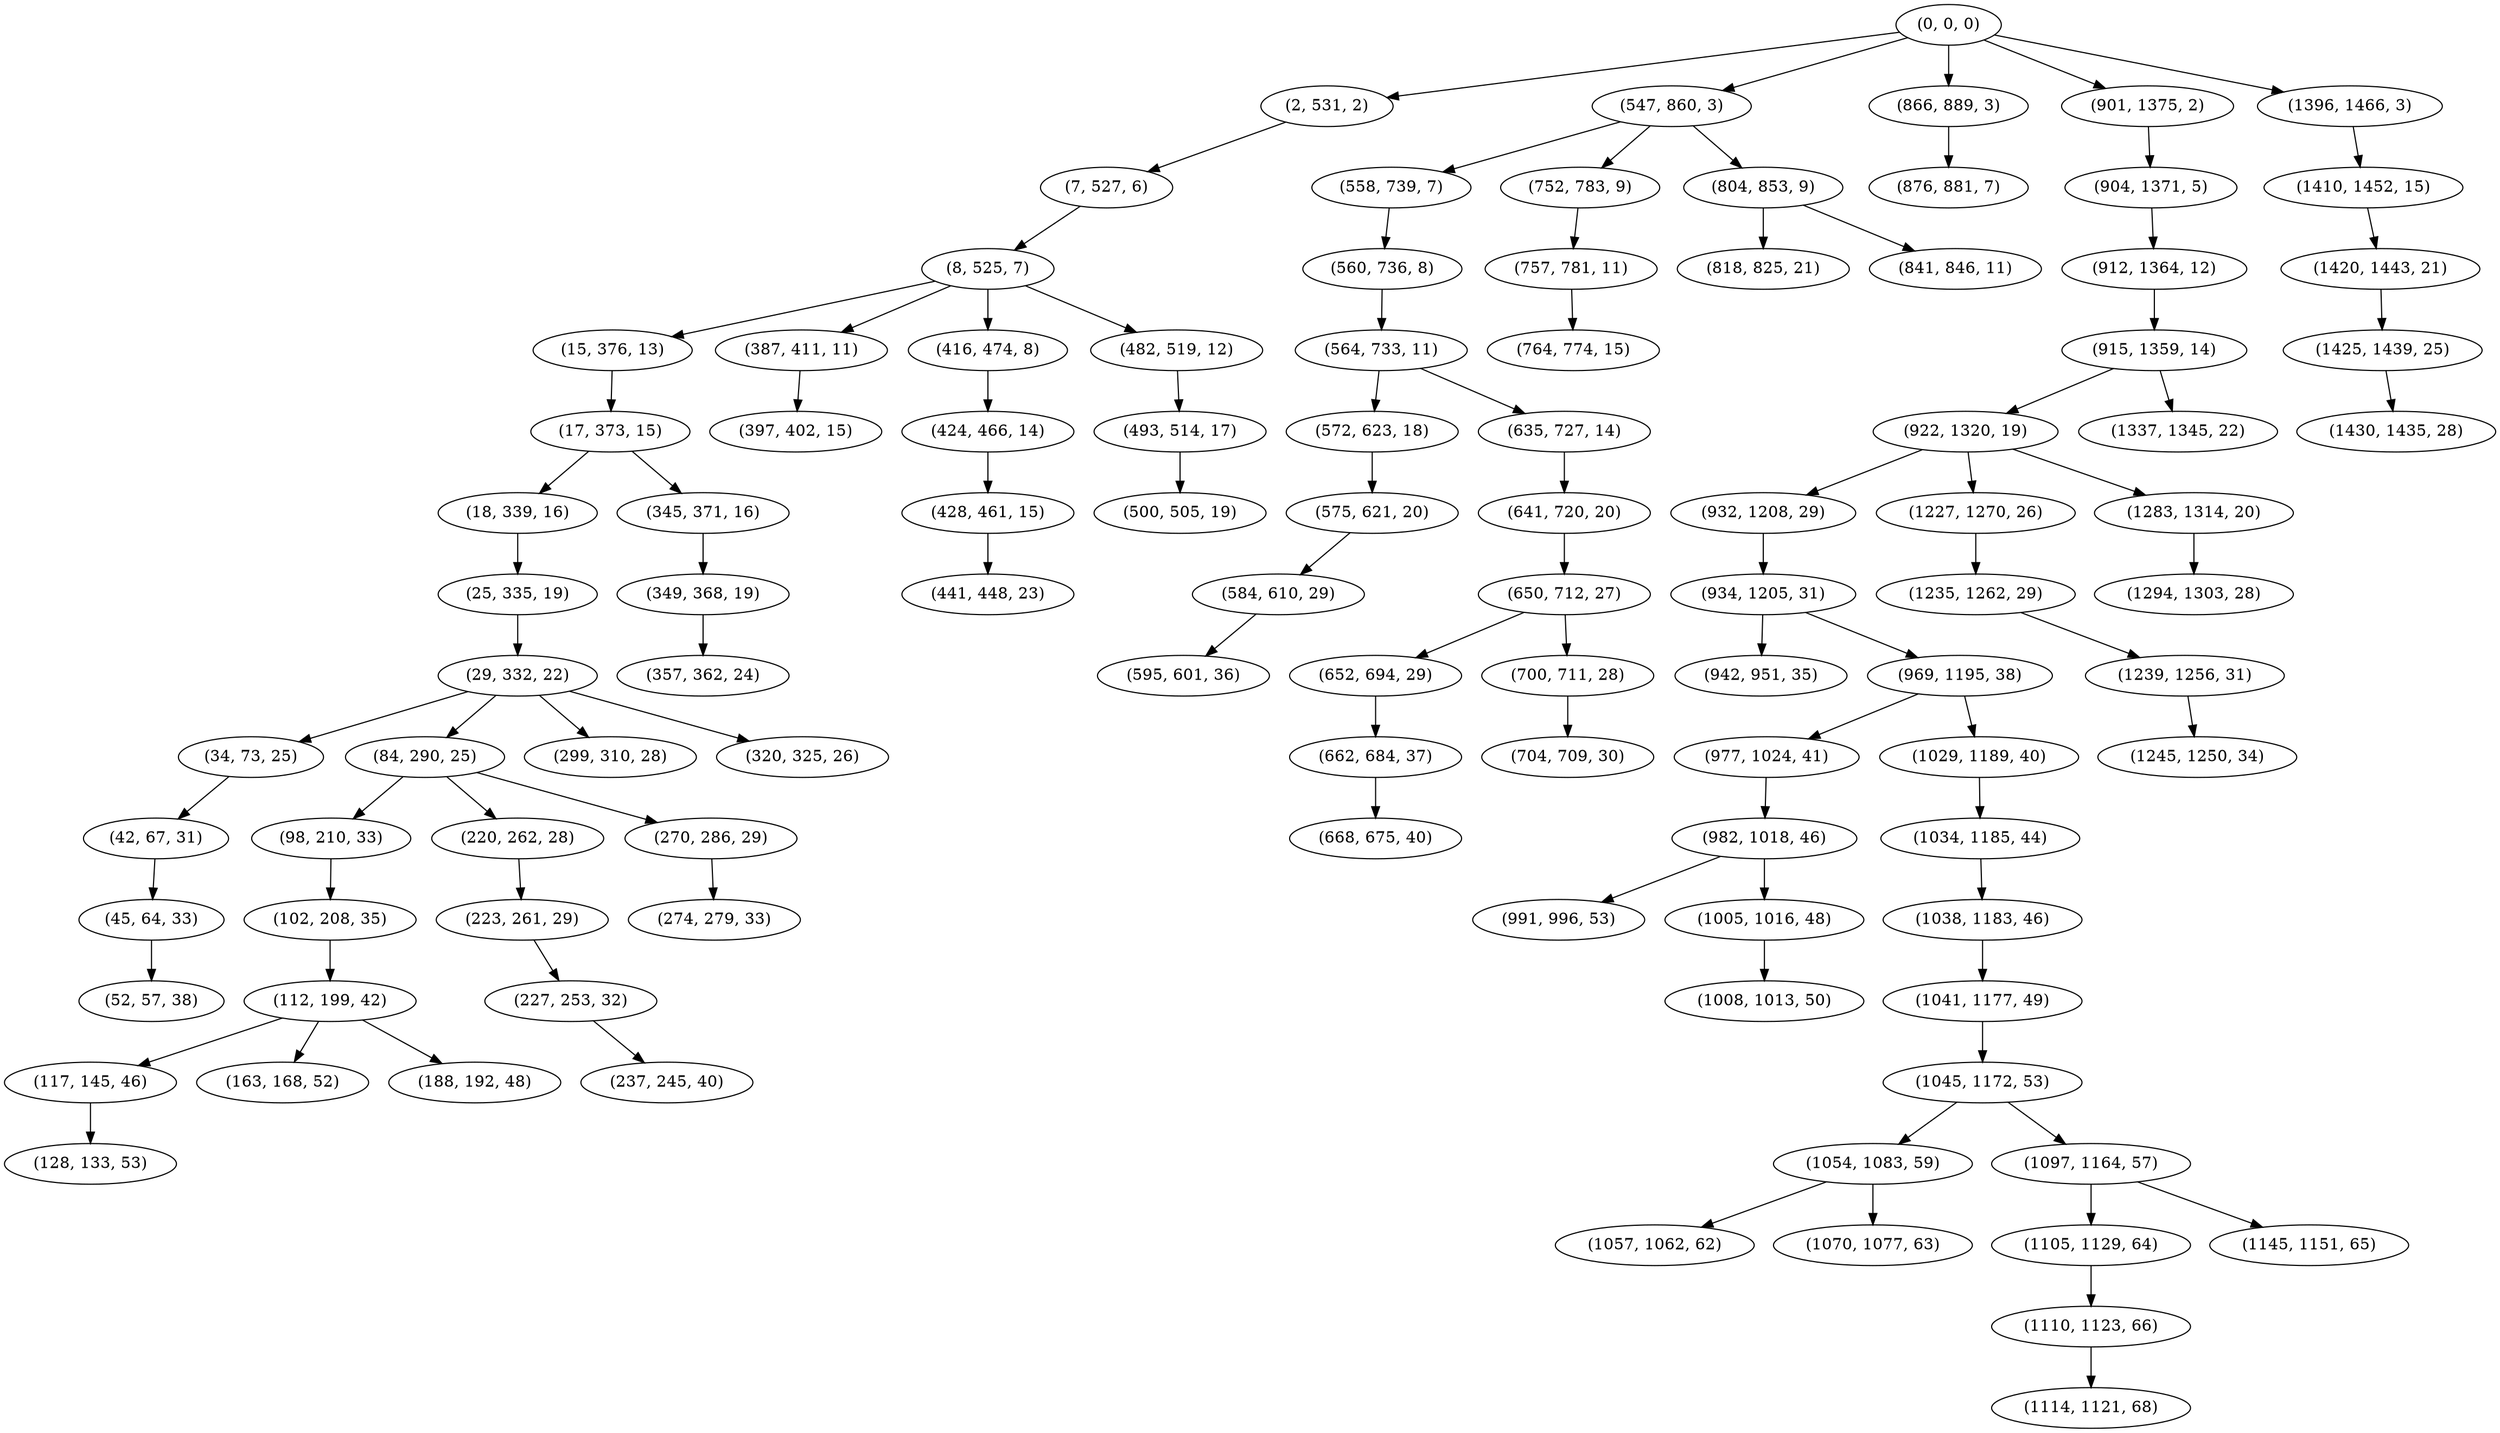 digraph tree {
    "(0, 0, 0)";
    "(2, 531, 2)";
    "(7, 527, 6)";
    "(8, 525, 7)";
    "(15, 376, 13)";
    "(17, 373, 15)";
    "(18, 339, 16)";
    "(25, 335, 19)";
    "(29, 332, 22)";
    "(34, 73, 25)";
    "(42, 67, 31)";
    "(45, 64, 33)";
    "(52, 57, 38)";
    "(84, 290, 25)";
    "(98, 210, 33)";
    "(102, 208, 35)";
    "(112, 199, 42)";
    "(117, 145, 46)";
    "(128, 133, 53)";
    "(163, 168, 52)";
    "(188, 192, 48)";
    "(220, 262, 28)";
    "(223, 261, 29)";
    "(227, 253, 32)";
    "(237, 245, 40)";
    "(270, 286, 29)";
    "(274, 279, 33)";
    "(299, 310, 28)";
    "(320, 325, 26)";
    "(345, 371, 16)";
    "(349, 368, 19)";
    "(357, 362, 24)";
    "(387, 411, 11)";
    "(397, 402, 15)";
    "(416, 474, 8)";
    "(424, 466, 14)";
    "(428, 461, 15)";
    "(441, 448, 23)";
    "(482, 519, 12)";
    "(493, 514, 17)";
    "(500, 505, 19)";
    "(547, 860, 3)";
    "(558, 739, 7)";
    "(560, 736, 8)";
    "(564, 733, 11)";
    "(572, 623, 18)";
    "(575, 621, 20)";
    "(584, 610, 29)";
    "(595, 601, 36)";
    "(635, 727, 14)";
    "(641, 720, 20)";
    "(650, 712, 27)";
    "(652, 694, 29)";
    "(662, 684, 37)";
    "(668, 675, 40)";
    "(700, 711, 28)";
    "(704, 709, 30)";
    "(752, 783, 9)";
    "(757, 781, 11)";
    "(764, 774, 15)";
    "(804, 853, 9)";
    "(818, 825, 21)";
    "(841, 846, 11)";
    "(866, 889, 3)";
    "(876, 881, 7)";
    "(901, 1375, 2)";
    "(904, 1371, 5)";
    "(912, 1364, 12)";
    "(915, 1359, 14)";
    "(922, 1320, 19)";
    "(932, 1208, 29)";
    "(934, 1205, 31)";
    "(942, 951, 35)";
    "(969, 1195, 38)";
    "(977, 1024, 41)";
    "(982, 1018, 46)";
    "(991, 996, 53)";
    "(1005, 1016, 48)";
    "(1008, 1013, 50)";
    "(1029, 1189, 40)";
    "(1034, 1185, 44)";
    "(1038, 1183, 46)";
    "(1041, 1177, 49)";
    "(1045, 1172, 53)";
    "(1054, 1083, 59)";
    "(1057, 1062, 62)";
    "(1070, 1077, 63)";
    "(1097, 1164, 57)";
    "(1105, 1129, 64)";
    "(1110, 1123, 66)";
    "(1114, 1121, 68)";
    "(1145, 1151, 65)";
    "(1227, 1270, 26)";
    "(1235, 1262, 29)";
    "(1239, 1256, 31)";
    "(1245, 1250, 34)";
    "(1283, 1314, 20)";
    "(1294, 1303, 28)";
    "(1337, 1345, 22)";
    "(1396, 1466, 3)";
    "(1410, 1452, 15)";
    "(1420, 1443, 21)";
    "(1425, 1439, 25)";
    "(1430, 1435, 28)";
    "(0, 0, 0)" -> "(2, 531, 2)";
    "(0, 0, 0)" -> "(547, 860, 3)";
    "(0, 0, 0)" -> "(866, 889, 3)";
    "(0, 0, 0)" -> "(901, 1375, 2)";
    "(0, 0, 0)" -> "(1396, 1466, 3)";
    "(2, 531, 2)" -> "(7, 527, 6)";
    "(7, 527, 6)" -> "(8, 525, 7)";
    "(8, 525, 7)" -> "(15, 376, 13)";
    "(8, 525, 7)" -> "(387, 411, 11)";
    "(8, 525, 7)" -> "(416, 474, 8)";
    "(8, 525, 7)" -> "(482, 519, 12)";
    "(15, 376, 13)" -> "(17, 373, 15)";
    "(17, 373, 15)" -> "(18, 339, 16)";
    "(17, 373, 15)" -> "(345, 371, 16)";
    "(18, 339, 16)" -> "(25, 335, 19)";
    "(25, 335, 19)" -> "(29, 332, 22)";
    "(29, 332, 22)" -> "(34, 73, 25)";
    "(29, 332, 22)" -> "(84, 290, 25)";
    "(29, 332, 22)" -> "(299, 310, 28)";
    "(29, 332, 22)" -> "(320, 325, 26)";
    "(34, 73, 25)" -> "(42, 67, 31)";
    "(42, 67, 31)" -> "(45, 64, 33)";
    "(45, 64, 33)" -> "(52, 57, 38)";
    "(84, 290, 25)" -> "(98, 210, 33)";
    "(84, 290, 25)" -> "(220, 262, 28)";
    "(84, 290, 25)" -> "(270, 286, 29)";
    "(98, 210, 33)" -> "(102, 208, 35)";
    "(102, 208, 35)" -> "(112, 199, 42)";
    "(112, 199, 42)" -> "(117, 145, 46)";
    "(112, 199, 42)" -> "(163, 168, 52)";
    "(112, 199, 42)" -> "(188, 192, 48)";
    "(117, 145, 46)" -> "(128, 133, 53)";
    "(220, 262, 28)" -> "(223, 261, 29)";
    "(223, 261, 29)" -> "(227, 253, 32)";
    "(227, 253, 32)" -> "(237, 245, 40)";
    "(270, 286, 29)" -> "(274, 279, 33)";
    "(345, 371, 16)" -> "(349, 368, 19)";
    "(349, 368, 19)" -> "(357, 362, 24)";
    "(387, 411, 11)" -> "(397, 402, 15)";
    "(416, 474, 8)" -> "(424, 466, 14)";
    "(424, 466, 14)" -> "(428, 461, 15)";
    "(428, 461, 15)" -> "(441, 448, 23)";
    "(482, 519, 12)" -> "(493, 514, 17)";
    "(493, 514, 17)" -> "(500, 505, 19)";
    "(547, 860, 3)" -> "(558, 739, 7)";
    "(547, 860, 3)" -> "(752, 783, 9)";
    "(547, 860, 3)" -> "(804, 853, 9)";
    "(558, 739, 7)" -> "(560, 736, 8)";
    "(560, 736, 8)" -> "(564, 733, 11)";
    "(564, 733, 11)" -> "(572, 623, 18)";
    "(564, 733, 11)" -> "(635, 727, 14)";
    "(572, 623, 18)" -> "(575, 621, 20)";
    "(575, 621, 20)" -> "(584, 610, 29)";
    "(584, 610, 29)" -> "(595, 601, 36)";
    "(635, 727, 14)" -> "(641, 720, 20)";
    "(641, 720, 20)" -> "(650, 712, 27)";
    "(650, 712, 27)" -> "(652, 694, 29)";
    "(650, 712, 27)" -> "(700, 711, 28)";
    "(652, 694, 29)" -> "(662, 684, 37)";
    "(662, 684, 37)" -> "(668, 675, 40)";
    "(700, 711, 28)" -> "(704, 709, 30)";
    "(752, 783, 9)" -> "(757, 781, 11)";
    "(757, 781, 11)" -> "(764, 774, 15)";
    "(804, 853, 9)" -> "(818, 825, 21)";
    "(804, 853, 9)" -> "(841, 846, 11)";
    "(866, 889, 3)" -> "(876, 881, 7)";
    "(901, 1375, 2)" -> "(904, 1371, 5)";
    "(904, 1371, 5)" -> "(912, 1364, 12)";
    "(912, 1364, 12)" -> "(915, 1359, 14)";
    "(915, 1359, 14)" -> "(922, 1320, 19)";
    "(915, 1359, 14)" -> "(1337, 1345, 22)";
    "(922, 1320, 19)" -> "(932, 1208, 29)";
    "(922, 1320, 19)" -> "(1227, 1270, 26)";
    "(922, 1320, 19)" -> "(1283, 1314, 20)";
    "(932, 1208, 29)" -> "(934, 1205, 31)";
    "(934, 1205, 31)" -> "(942, 951, 35)";
    "(934, 1205, 31)" -> "(969, 1195, 38)";
    "(969, 1195, 38)" -> "(977, 1024, 41)";
    "(969, 1195, 38)" -> "(1029, 1189, 40)";
    "(977, 1024, 41)" -> "(982, 1018, 46)";
    "(982, 1018, 46)" -> "(991, 996, 53)";
    "(982, 1018, 46)" -> "(1005, 1016, 48)";
    "(1005, 1016, 48)" -> "(1008, 1013, 50)";
    "(1029, 1189, 40)" -> "(1034, 1185, 44)";
    "(1034, 1185, 44)" -> "(1038, 1183, 46)";
    "(1038, 1183, 46)" -> "(1041, 1177, 49)";
    "(1041, 1177, 49)" -> "(1045, 1172, 53)";
    "(1045, 1172, 53)" -> "(1054, 1083, 59)";
    "(1045, 1172, 53)" -> "(1097, 1164, 57)";
    "(1054, 1083, 59)" -> "(1057, 1062, 62)";
    "(1054, 1083, 59)" -> "(1070, 1077, 63)";
    "(1097, 1164, 57)" -> "(1105, 1129, 64)";
    "(1097, 1164, 57)" -> "(1145, 1151, 65)";
    "(1105, 1129, 64)" -> "(1110, 1123, 66)";
    "(1110, 1123, 66)" -> "(1114, 1121, 68)";
    "(1227, 1270, 26)" -> "(1235, 1262, 29)";
    "(1235, 1262, 29)" -> "(1239, 1256, 31)";
    "(1239, 1256, 31)" -> "(1245, 1250, 34)";
    "(1283, 1314, 20)" -> "(1294, 1303, 28)";
    "(1396, 1466, 3)" -> "(1410, 1452, 15)";
    "(1410, 1452, 15)" -> "(1420, 1443, 21)";
    "(1420, 1443, 21)" -> "(1425, 1439, 25)";
    "(1425, 1439, 25)" -> "(1430, 1435, 28)";
}
